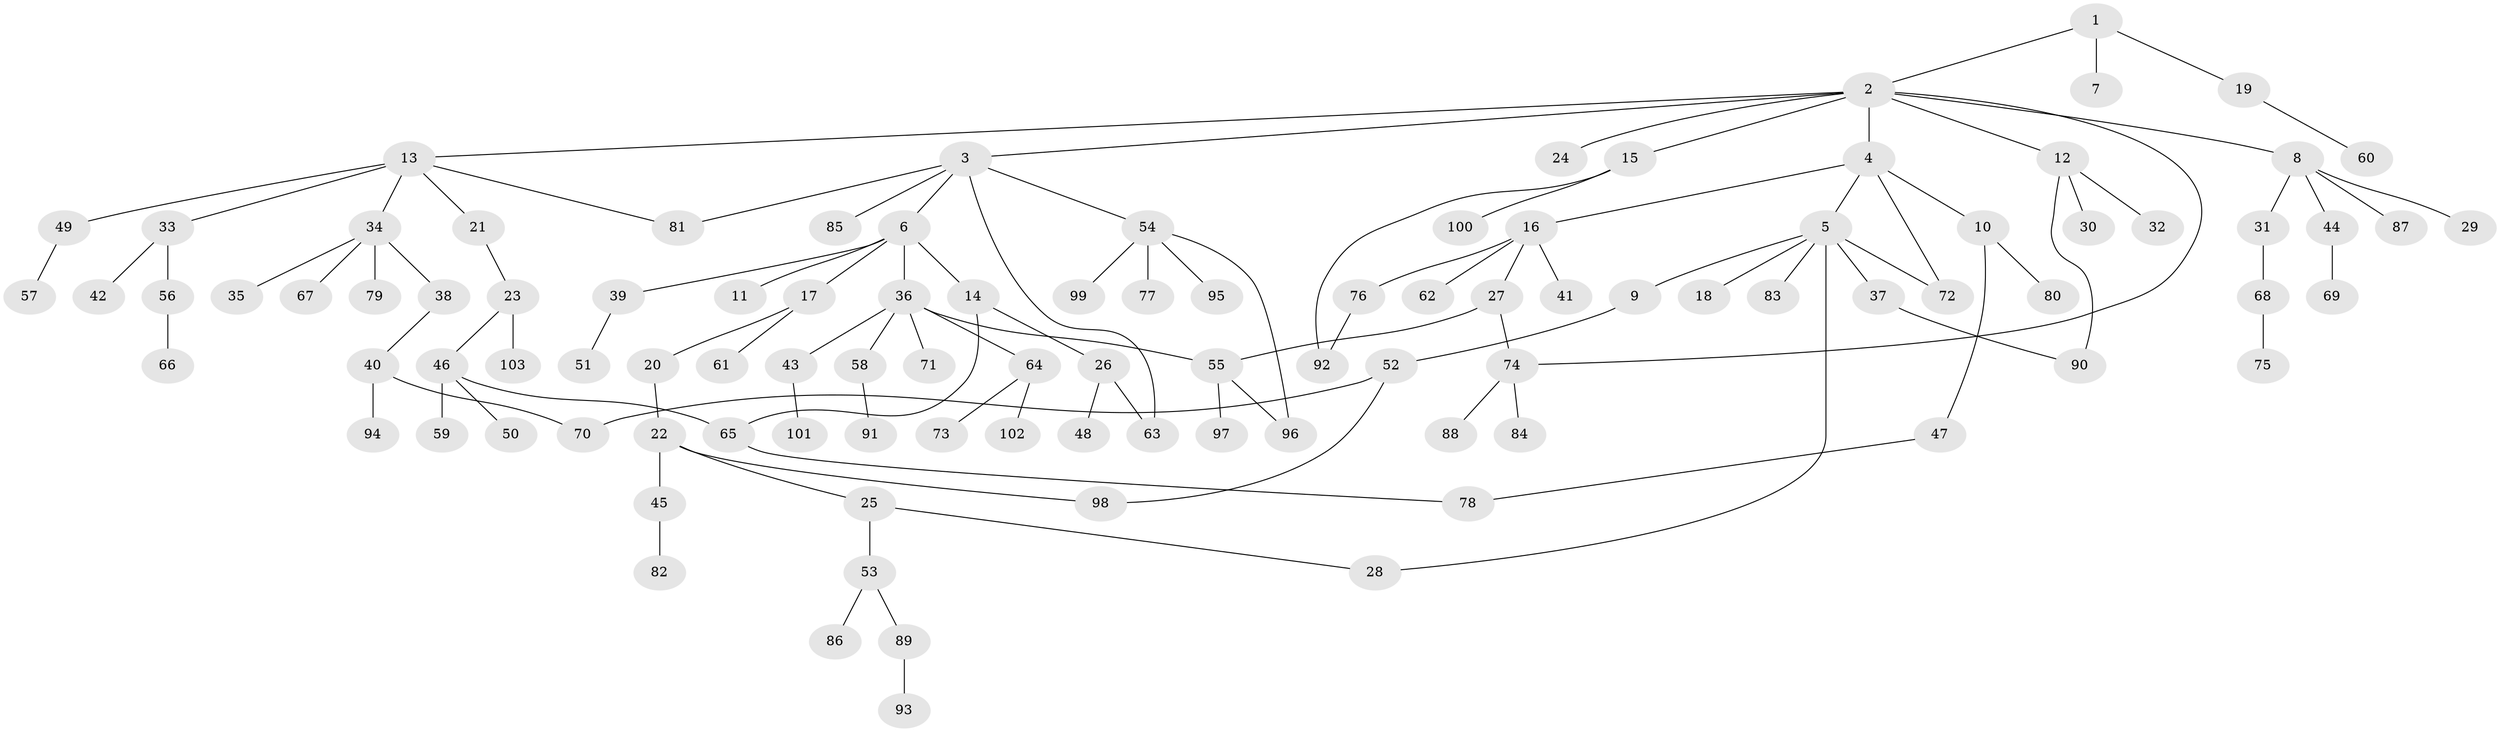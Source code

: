 // Generated by graph-tools (version 1.1) at 2025/49/03/09/25 03:49:16]
// undirected, 103 vertices, 115 edges
graph export_dot {
graph [start="1"]
  node [color=gray90,style=filled];
  1;
  2;
  3;
  4;
  5;
  6;
  7;
  8;
  9;
  10;
  11;
  12;
  13;
  14;
  15;
  16;
  17;
  18;
  19;
  20;
  21;
  22;
  23;
  24;
  25;
  26;
  27;
  28;
  29;
  30;
  31;
  32;
  33;
  34;
  35;
  36;
  37;
  38;
  39;
  40;
  41;
  42;
  43;
  44;
  45;
  46;
  47;
  48;
  49;
  50;
  51;
  52;
  53;
  54;
  55;
  56;
  57;
  58;
  59;
  60;
  61;
  62;
  63;
  64;
  65;
  66;
  67;
  68;
  69;
  70;
  71;
  72;
  73;
  74;
  75;
  76;
  77;
  78;
  79;
  80;
  81;
  82;
  83;
  84;
  85;
  86;
  87;
  88;
  89;
  90;
  91;
  92;
  93;
  94;
  95;
  96;
  97;
  98;
  99;
  100;
  101;
  102;
  103;
  1 -- 2;
  1 -- 7;
  1 -- 19;
  2 -- 3;
  2 -- 4;
  2 -- 8;
  2 -- 12;
  2 -- 13;
  2 -- 15;
  2 -- 24;
  2 -- 74;
  3 -- 6;
  3 -- 54;
  3 -- 81;
  3 -- 85;
  3 -- 63;
  4 -- 5;
  4 -- 10;
  4 -- 16;
  4 -- 72;
  5 -- 9;
  5 -- 18;
  5 -- 28;
  5 -- 37;
  5 -- 72;
  5 -- 83;
  6 -- 11;
  6 -- 14;
  6 -- 17;
  6 -- 36;
  6 -- 39;
  8 -- 29;
  8 -- 31;
  8 -- 44;
  8 -- 87;
  9 -- 52;
  10 -- 47;
  10 -- 80;
  12 -- 30;
  12 -- 32;
  12 -- 90;
  13 -- 21;
  13 -- 33;
  13 -- 34;
  13 -- 49;
  13 -- 81;
  14 -- 26;
  14 -- 65;
  15 -- 92;
  15 -- 100;
  16 -- 27;
  16 -- 41;
  16 -- 62;
  16 -- 76;
  17 -- 20;
  17 -- 61;
  19 -- 60;
  20 -- 22;
  21 -- 23;
  22 -- 25;
  22 -- 45;
  22 -- 98;
  23 -- 46;
  23 -- 103;
  25 -- 53;
  25 -- 28;
  26 -- 48;
  26 -- 63;
  27 -- 55;
  27 -- 74;
  31 -- 68;
  33 -- 42;
  33 -- 56;
  34 -- 35;
  34 -- 38;
  34 -- 67;
  34 -- 79;
  36 -- 43;
  36 -- 58;
  36 -- 64;
  36 -- 71;
  36 -- 55;
  37 -- 90;
  38 -- 40;
  39 -- 51;
  40 -- 70;
  40 -- 94;
  43 -- 101;
  44 -- 69;
  45 -- 82;
  46 -- 50;
  46 -- 59;
  46 -- 65;
  47 -- 78;
  49 -- 57;
  52 -- 98;
  52 -- 70;
  53 -- 86;
  53 -- 89;
  54 -- 77;
  54 -- 95;
  54 -- 99;
  54 -- 96;
  55 -- 96;
  55 -- 97;
  56 -- 66;
  58 -- 91;
  64 -- 73;
  64 -- 102;
  65 -- 78;
  68 -- 75;
  74 -- 84;
  74 -- 88;
  76 -- 92;
  89 -- 93;
}
